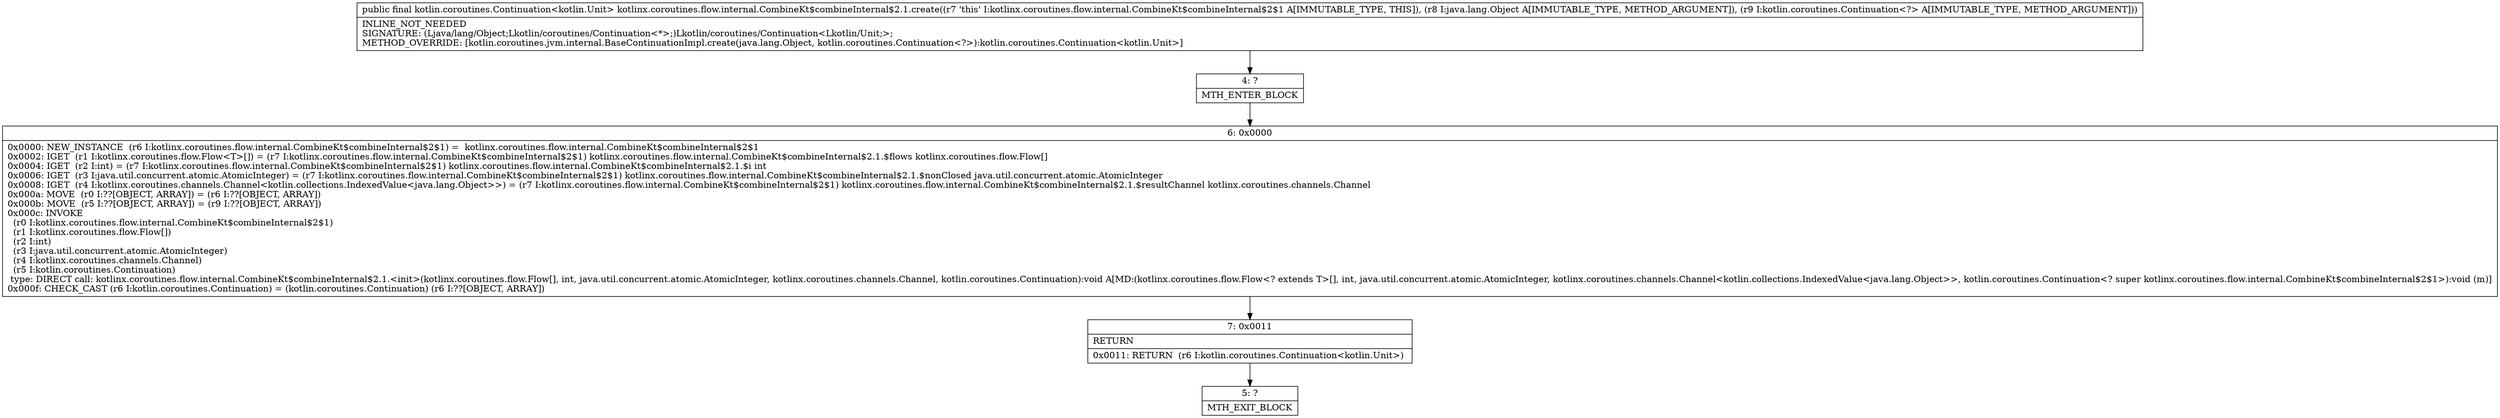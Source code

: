 digraph "CFG forkotlinx.coroutines.flow.internal.CombineKt$combineInternal$2.1.create(Ljava\/lang\/Object;Lkotlin\/coroutines\/Continuation;)Lkotlin\/coroutines\/Continuation;" {
Node_4 [shape=record,label="{4\:\ ?|MTH_ENTER_BLOCK\l}"];
Node_6 [shape=record,label="{6\:\ 0x0000|0x0000: NEW_INSTANCE  (r6 I:kotlinx.coroutines.flow.internal.CombineKt$combineInternal$2$1) =  kotlinx.coroutines.flow.internal.CombineKt$combineInternal$2$1 \l0x0002: IGET  (r1 I:kotlinx.coroutines.flow.Flow\<T\>[]) = (r7 I:kotlinx.coroutines.flow.internal.CombineKt$combineInternal$2$1) kotlinx.coroutines.flow.internal.CombineKt$combineInternal$2.1.$flows kotlinx.coroutines.flow.Flow[] \l0x0004: IGET  (r2 I:int) = (r7 I:kotlinx.coroutines.flow.internal.CombineKt$combineInternal$2$1) kotlinx.coroutines.flow.internal.CombineKt$combineInternal$2.1.$i int \l0x0006: IGET  (r3 I:java.util.concurrent.atomic.AtomicInteger) = (r7 I:kotlinx.coroutines.flow.internal.CombineKt$combineInternal$2$1) kotlinx.coroutines.flow.internal.CombineKt$combineInternal$2.1.$nonClosed java.util.concurrent.atomic.AtomicInteger \l0x0008: IGET  (r4 I:kotlinx.coroutines.channels.Channel\<kotlin.collections.IndexedValue\<java.lang.Object\>\>) = (r7 I:kotlinx.coroutines.flow.internal.CombineKt$combineInternal$2$1) kotlinx.coroutines.flow.internal.CombineKt$combineInternal$2.1.$resultChannel kotlinx.coroutines.channels.Channel \l0x000a: MOVE  (r0 I:??[OBJECT, ARRAY]) = (r6 I:??[OBJECT, ARRAY]) \l0x000b: MOVE  (r5 I:??[OBJECT, ARRAY]) = (r9 I:??[OBJECT, ARRAY]) \l0x000c: INVOKE  \l  (r0 I:kotlinx.coroutines.flow.internal.CombineKt$combineInternal$2$1)\l  (r1 I:kotlinx.coroutines.flow.Flow[])\l  (r2 I:int)\l  (r3 I:java.util.concurrent.atomic.AtomicInteger)\l  (r4 I:kotlinx.coroutines.channels.Channel)\l  (r5 I:kotlin.coroutines.Continuation)\l type: DIRECT call: kotlinx.coroutines.flow.internal.CombineKt$combineInternal$2.1.\<init\>(kotlinx.coroutines.flow.Flow[], int, java.util.concurrent.atomic.AtomicInteger, kotlinx.coroutines.channels.Channel, kotlin.coroutines.Continuation):void A[MD:(kotlinx.coroutines.flow.Flow\<? extends T\>[], int, java.util.concurrent.atomic.AtomicInteger, kotlinx.coroutines.channels.Channel\<kotlin.collections.IndexedValue\<java.lang.Object\>\>, kotlin.coroutines.Continuation\<? super kotlinx.coroutines.flow.internal.CombineKt$combineInternal$2$1\>):void (m)]\l0x000f: CHECK_CAST (r6 I:kotlin.coroutines.Continuation) = (kotlin.coroutines.Continuation) (r6 I:??[OBJECT, ARRAY]) \l}"];
Node_7 [shape=record,label="{7\:\ 0x0011|RETURN\l|0x0011: RETURN  (r6 I:kotlin.coroutines.Continuation\<kotlin.Unit\>) \l}"];
Node_5 [shape=record,label="{5\:\ ?|MTH_EXIT_BLOCK\l}"];
MethodNode[shape=record,label="{public final kotlin.coroutines.Continuation\<kotlin.Unit\> kotlinx.coroutines.flow.internal.CombineKt$combineInternal$2.1.create((r7 'this' I:kotlinx.coroutines.flow.internal.CombineKt$combineInternal$2$1 A[IMMUTABLE_TYPE, THIS]), (r8 I:java.lang.Object A[IMMUTABLE_TYPE, METHOD_ARGUMENT]), (r9 I:kotlin.coroutines.Continuation\<?\> A[IMMUTABLE_TYPE, METHOD_ARGUMENT]))  | INLINE_NOT_NEEDED\lSIGNATURE: (Ljava\/lang\/Object;Lkotlin\/coroutines\/Continuation\<*\>;)Lkotlin\/coroutines\/Continuation\<Lkotlin\/Unit;\>;\lMETHOD_OVERRIDE: [kotlin.coroutines.jvm.internal.BaseContinuationImpl.create(java.lang.Object, kotlin.coroutines.Continuation\<?\>):kotlin.coroutines.Continuation\<kotlin.Unit\>]\l}"];
MethodNode -> Node_4;Node_4 -> Node_6;
Node_6 -> Node_7;
Node_7 -> Node_5;
}

